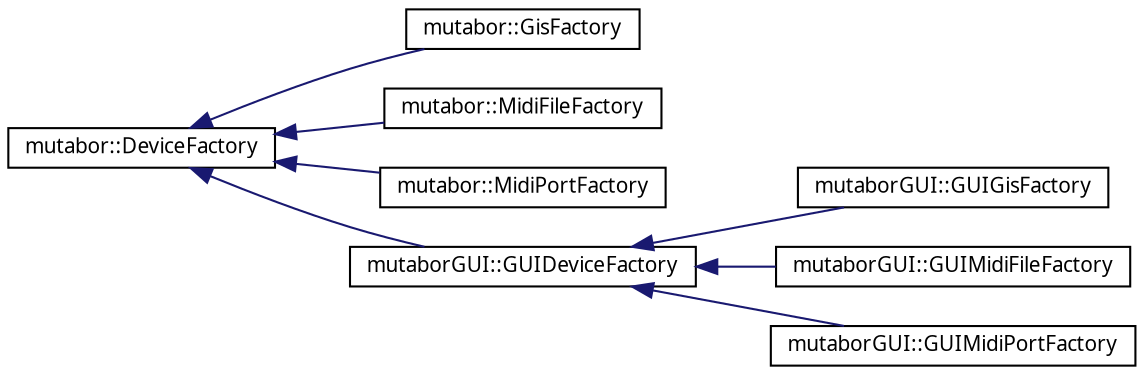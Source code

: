 digraph "Grafische Darstellung der Klassenhierarchie"
{
  edge [fontname="Sans",fontsize="10",labelfontname="Sans",labelfontsize="10"];
  node [fontname="Sans",fontsize="10",shape=record];
  rankdir="LR";
  Node0 [label="mutabor::DeviceFactory",height=0.2,width=0.4,color="black", fillcolor="white", style="filled",URL="$d7/d57/classmutabor_1_1DeviceFactory.html"];
  Node0 -> Node1 [dir="back",color="midnightblue",fontsize="10",style="solid",fontname="Sans"];
  Node1 [label="mutabor::GisFactory",height=0.2,width=0.4,color="black", fillcolor="white", style="filled",URL="$d8/df7/classmutabor_1_1GisFactory.html"];
  Node0 -> Node2 [dir="back",color="midnightblue",fontsize="10",style="solid",fontname="Sans"];
  Node2 [label="mutabor::MidiFileFactory",height=0.2,width=0.4,color="black", fillcolor="white", style="filled",URL="$d8/d5a/classmutabor_1_1MidiFileFactory.html"];
  Node0 -> Node3 [dir="back",color="midnightblue",fontsize="10",style="solid",fontname="Sans"];
  Node3 [label="mutabor::MidiPortFactory",height=0.2,width=0.4,color="black", fillcolor="white", style="filled",URL="$d0/dc0/classmutabor_1_1MidiPortFactory.html"];
  Node0 -> Node4 [dir="back",color="midnightblue",fontsize="10",style="solid",fontname="Sans"];
  Node4 [label="mutaborGUI::GUIDeviceFactory",height=0.2,width=0.4,color="black", fillcolor="white", style="filled",URL="$d2/d9a/classmutaborGUI_1_1GUIDeviceFactory.html"];
  Node4 -> Node5 [dir="back",color="midnightblue",fontsize="10",style="solid",fontname="Sans"];
  Node5 [label="mutaborGUI::GUIGisFactory",height=0.2,width=0.4,color="black", fillcolor="white", style="filled",URL="$d9/dbd/classmutaborGUI_1_1GUIGisFactory.html"];
  Node4 -> Node6 [dir="back",color="midnightblue",fontsize="10",style="solid",fontname="Sans"];
  Node6 [label="mutaborGUI::GUIMidiFileFactory",height=0.2,width=0.4,color="black", fillcolor="white", style="filled",URL="$d0/d6a/classmutaborGUI_1_1GUIMidiFileFactory.html"];
  Node4 -> Node7 [dir="back",color="midnightblue",fontsize="10",style="solid",fontname="Sans"];
  Node7 [label="mutaborGUI::GUIMidiPortFactory",height=0.2,width=0.4,color="black", fillcolor="white", style="filled",URL="$d3/db0/classmutaborGUI_1_1GUIMidiPortFactory.html"];
}

